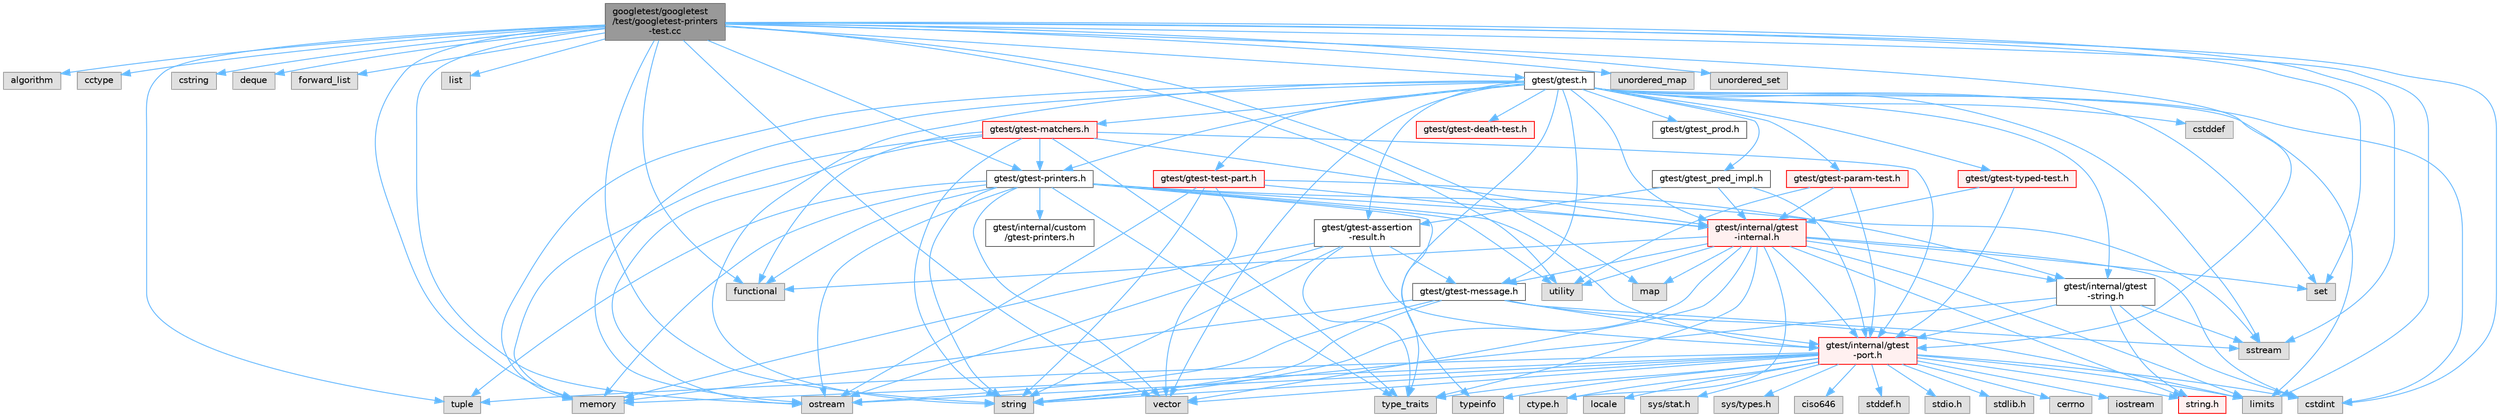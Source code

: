 digraph "googletest/googletest/test/googletest-printers-test.cc"
{
 // LATEX_PDF_SIZE
  bgcolor="transparent";
  edge [fontname=Helvetica,fontsize=10,labelfontname=Helvetica,labelfontsize=10];
  node [fontname=Helvetica,fontsize=10,shape=box,height=0.2,width=0.4];
  Node1 [id="Node000001",label="googletest/googletest\l/test/googletest-printers\l-test.cc",height=0.2,width=0.4,color="gray40", fillcolor="grey60", style="filled", fontcolor="black",tooltip=" "];
  Node1 -> Node2 [id="edge131_Node000001_Node000002",color="steelblue1",style="solid",tooltip=" "];
  Node2 [id="Node000002",label="algorithm",height=0.2,width=0.4,color="grey60", fillcolor="#E0E0E0", style="filled",tooltip=" "];
  Node1 -> Node3 [id="edge132_Node000001_Node000003",color="steelblue1",style="solid",tooltip=" "];
  Node3 [id="Node000003",label="cctype",height=0.2,width=0.4,color="grey60", fillcolor="#E0E0E0", style="filled",tooltip=" "];
  Node1 -> Node4 [id="edge133_Node000001_Node000004",color="steelblue1",style="solid",tooltip=" "];
  Node4 [id="Node000004",label="cstdint",height=0.2,width=0.4,color="grey60", fillcolor="#E0E0E0", style="filled",tooltip=" "];
  Node1 -> Node5 [id="edge134_Node000001_Node000005",color="steelblue1",style="solid",tooltip=" "];
  Node5 [id="Node000005",label="cstring",height=0.2,width=0.4,color="grey60", fillcolor="#E0E0E0", style="filled",tooltip=" "];
  Node1 -> Node6 [id="edge135_Node000001_Node000006",color="steelblue1",style="solid",tooltip=" "];
  Node6 [id="Node000006",label="deque",height=0.2,width=0.4,color="grey60", fillcolor="#E0E0E0", style="filled",tooltip=" "];
  Node1 -> Node7 [id="edge136_Node000001_Node000007",color="steelblue1",style="solid",tooltip=" "];
  Node7 [id="Node000007",label="forward_list",height=0.2,width=0.4,color="grey60", fillcolor="#E0E0E0", style="filled",tooltip=" "];
  Node1 -> Node8 [id="edge137_Node000001_Node000008",color="steelblue1",style="solid",tooltip=" "];
  Node8 [id="Node000008",label="functional",height=0.2,width=0.4,color="grey60", fillcolor="#E0E0E0", style="filled",tooltip=" "];
  Node1 -> Node9 [id="edge138_Node000001_Node000009",color="steelblue1",style="solid",tooltip=" "];
  Node9 [id="Node000009",label="limits",height=0.2,width=0.4,color="grey60", fillcolor="#E0E0E0", style="filled",tooltip=" "];
  Node1 -> Node10 [id="edge139_Node000001_Node000010",color="steelblue1",style="solid",tooltip=" "];
  Node10 [id="Node000010",label="list",height=0.2,width=0.4,color="grey60", fillcolor="#E0E0E0", style="filled",tooltip=" "];
  Node1 -> Node11 [id="edge140_Node000001_Node000011",color="steelblue1",style="solid",tooltip=" "];
  Node11 [id="Node000011",label="map",height=0.2,width=0.4,color="grey60", fillcolor="#E0E0E0", style="filled",tooltip=" "];
  Node1 -> Node12 [id="edge141_Node000001_Node000012",color="steelblue1",style="solid",tooltip=" "];
  Node12 [id="Node000012",label="memory",height=0.2,width=0.4,color="grey60", fillcolor="#E0E0E0", style="filled",tooltip=" "];
  Node1 -> Node13 [id="edge142_Node000001_Node000013",color="steelblue1",style="solid",tooltip=" "];
  Node13 [id="Node000013",label="ostream",height=0.2,width=0.4,color="grey60", fillcolor="#E0E0E0", style="filled",tooltip=" "];
  Node1 -> Node14 [id="edge143_Node000001_Node000014",color="steelblue1",style="solid",tooltip=" "];
  Node14 [id="Node000014",label="set",height=0.2,width=0.4,color="grey60", fillcolor="#E0E0E0", style="filled",tooltip=" "];
  Node1 -> Node15 [id="edge144_Node000001_Node000015",color="steelblue1",style="solid",tooltip=" "];
  Node15 [id="Node000015",label="sstream",height=0.2,width=0.4,color="grey60", fillcolor="#E0E0E0", style="filled",tooltip=" "];
  Node1 -> Node16 [id="edge145_Node000001_Node000016",color="steelblue1",style="solid",tooltip=" "];
  Node16 [id="Node000016",label="string",height=0.2,width=0.4,color="grey60", fillcolor="#E0E0E0", style="filled",tooltip=" "];
  Node1 -> Node17 [id="edge146_Node000001_Node000017",color="steelblue1",style="solid",tooltip=" "];
  Node17 [id="Node000017",label="tuple",height=0.2,width=0.4,color="grey60", fillcolor="#E0E0E0", style="filled",tooltip=" "];
  Node1 -> Node18 [id="edge147_Node000001_Node000018",color="steelblue1",style="solid",tooltip=" "];
  Node18 [id="Node000018",label="unordered_map",height=0.2,width=0.4,color="grey60", fillcolor="#E0E0E0", style="filled",tooltip=" "];
  Node1 -> Node19 [id="edge148_Node000001_Node000019",color="steelblue1",style="solid",tooltip=" "];
  Node19 [id="Node000019",label="unordered_set",height=0.2,width=0.4,color="grey60", fillcolor="#E0E0E0", style="filled",tooltip=" "];
  Node1 -> Node20 [id="edge149_Node000001_Node000020",color="steelblue1",style="solid",tooltip=" "];
  Node20 [id="Node000020",label="utility",height=0.2,width=0.4,color="grey60", fillcolor="#E0E0E0", style="filled",tooltip=" "];
  Node1 -> Node21 [id="edge150_Node000001_Node000021",color="steelblue1",style="solid",tooltip=" "];
  Node21 [id="Node000021",label="vector",height=0.2,width=0.4,color="grey60", fillcolor="#E0E0E0", style="filled",tooltip=" "];
  Node1 -> Node22 [id="edge151_Node000001_Node000022",color="steelblue1",style="solid",tooltip=" "];
  Node22 [id="Node000022",label="gtest/gtest-printers.h",height=0.2,width=0.4,color="grey40", fillcolor="white", style="filled",URL="$gtest-printers_8h.html",tooltip=" "];
  Node22 -> Node8 [id="edge152_Node000022_Node000008",color="steelblue1",style="solid",tooltip=" "];
  Node22 -> Node12 [id="edge153_Node000022_Node000012",color="steelblue1",style="solid",tooltip=" "];
  Node22 -> Node13 [id="edge154_Node000022_Node000013",color="steelblue1",style="solid",tooltip=" "];
  Node22 -> Node15 [id="edge155_Node000022_Node000015",color="steelblue1",style="solid",tooltip=" "];
  Node22 -> Node16 [id="edge156_Node000022_Node000016",color="steelblue1",style="solid",tooltip=" "];
  Node22 -> Node17 [id="edge157_Node000022_Node000017",color="steelblue1",style="solid",tooltip=" "];
  Node22 -> Node23 [id="edge158_Node000022_Node000023",color="steelblue1",style="solid",tooltip=" "];
  Node23 [id="Node000023",label="type_traits",height=0.2,width=0.4,color="grey60", fillcolor="#E0E0E0", style="filled",tooltip=" "];
  Node22 -> Node24 [id="edge159_Node000022_Node000024",color="steelblue1",style="solid",tooltip=" "];
  Node24 [id="Node000024",label="typeinfo",height=0.2,width=0.4,color="grey60", fillcolor="#E0E0E0", style="filled",tooltip=" "];
  Node22 -> Node20 [id="edge160_Node000022_Node000020",color="steelblue1",style="solid",tooltip=" "];
  Node22 -> Node21 [id="edge161_Node000022_Node000021",color="steelblue1",style="solid",tooltip=" "];
  Node22 -> Node25 [id="edge162_Node000022_Node000025",color="steelblue1",style="solid",tooltip=" "];
  Node25 [id="Node000025",label="gtest/internal/gtest\l-internal.h",height=0.2,width=0.4,color="red", fillcolor="#FFF0F0", style="filled",URL="$gtest-internal_8h.html",tooltip=" "];
  Node25 -> Node26 [id="edge163_Node000025_Node000026",color="steelblue1",style="solid",tooltip=" "];
  Node26 [id="Node000026",label="gtest/internal/gtest\l-port.h",height=0.2,width=0.4,color="red", fillcolor="#FFF0F0", style="filled",URL="$gtest-port_8h.html",tooltip=" "];
  Node26 -> Node27 [id="edge164_Node000026_Node000027",color="steelblue1",style="solid",tooltip=" "];
  Node27 [id="Node000027",label="ciso646",height=0.2,width=0.4,color="grey60", fillcolor="#E0E0E0", style="filled",tooltip=" "];
  Node26 -> Node28 [id="edge165_Node000026_Node000028",color="steelblue1",style="solid",tooltip=" "];
  Node28 [id="Node000028",label="ctype.h",height=0.2,width=0.4,color="grey60", fillcolor="#E0E0E0", style="filled",tooltip=" "];
  Node26 -> Node29 [id="edge166_Node000026_Node000029",color="steelblue1",style="solid",tooltip=" "];
  Node29 [id="Node000029",label="stddef.h",height=0.2,width=0.4,color="grey60", fillcolor="#E0E0E0", style="filled",tooltip=" "];
  Node26 -> Node30 [id="edge167_Node000026_Node000030",color="steelblue1",style="solid",tooltip=" "];
  Node30 [id="Node000030",label="stdio.h",height=0.2,width=0.4,color="grey60", fillcolor="#E0E0E0", style="filled",tooltip=" "];
  Node26 -> Node31 [id="edge168_Node000026_Node000031",color="steelblue1",style="solid",tooltip=" "];
  Node31 [id="Node000031",label="stdlib.h",height=0.2,width=0.4,color="grey60", fillcolor="#E0E0E0", style="filled",tooltip=" "];
  Node26 -> Node32 [id="edge169_Node000026_Node000032",color="steelblue1",style="solid",tooltip=" "];
  Node32 [id="Node000032",label="string.h",height=0.2,width=0.4,color="red", fillcolor="#FFF0F0", style="filled",URL="$string_8h.html",tooltip=" "];
  Node26 -> Node41 [id="edge170_Node000026_Node000041",color="steelblue1",style="solid",tooltip=" "];
  Node41 [id="Node000041",label="cerrno",height=0.2,width=0.4,color="grey60", fillcolor="#E0E0E0", style="filled",tooltip=" "];
  Node26 -> Node4 [id="edge171_Node000026_Node000004",color="steelblue1",style="solid",tooltip=" "];
  Node26 -> Node42 [id="edge172_Node000026_Node000042",color="steelblue1",style="solid",tooltip=" "];
  Node42 [id="Node000042",label="iostream",height=0.2,width=0.4,color="grey60", fillcolor="#E0E0E0", style="filled",tooltip=" "];
  Node26 -> Node9 [id="edge173_Node000026_Node000009",color="steelblue1",style="solid",tooltip=" "];
  Node26 -> Node43 [id="edge174_Node000026_Node000043",color="steelblue1",style="solid",tooltip=" "];
  Node43 [id="Node000043",label="locale",height=0.2,width=0.4,color="grey60", fillcolor="#E0E0E0", style="filled",tooltip=" "];
  Node26 -> Node12 [id="edge175_Node000026_Node000012",color="steelblue1",style="solid",tooltip=" "];
  Node26 -> Node13 [id="edge176_Node000026_Node000013",color="steelblue1",style="solid",tooltip=" "];
  Node26 -> Node16 [id="edge177_Node000026_Node000016",color="steelblue1",style="solid",tooltip=" "];
  Node26 -> Node17 [id="edge178_Node000026_Node000017",color="steelblue1",style="solid",tooltip=" "];
  Node26 -> Node23 [id="edge179_Node000026_Node000023",color="steelblue1",style="solid",tooltip=" "];
  Node26 -> Node21 [id="edge180_Node000026_Node000021",color="steelblue1",style="solid",tooltip=" "];
  Node26 -> Node44 [id="edge181_Node000026_Node000044",color="steelblue1",style="solid",tooltip=" "];
  Node44 [id="Node000044",label="sys/stat.h",height=0.2,width=0.4,color="grey60", fillcolor="#E0E0E0", style="filled",tooltip=" "];
  Node26 -> Node45 [id="edge182_Node000026_Node000045",color="steelblue1",style="solid",tooltip=" "];
  Node45 [id="Node000045",label="sys/types.h",height=0.2,width=0.4,color="grey60", fillcolor="#E0E0E0", style="filled",tooltip=" "];
  Node26 -> Node24 [id="edge183_Node000026_Node000024",color="steelblue1",style="solid",tooltip=" "];
  Node25 -> Node28 [id="edge184_Node000025_Node000028",color="steelblue1",style="solid",tooltip=" "];
  Node25 -> Node32 [id="edge185_Node000025_Node000032",color="steelblue1",style="solid",tooltip=" "];
  Node25 -> Node4 [id="edge186_Node000025_Node000004",color="steelblue1",style="solid",tooltip=" "];
  Node25 -> Node8 [id="edge187_Node000025_Node000008",color="steelblue1",style="solid",tooltip=" "];
  Node25 -> Node9 [id="edge188_Node000025_Node000009",color="steelblue1",style="solid",tooltip=" "];
  Node25 -> Node11 [id="edge189_Node000025_Node000011",color="steelblue1",style="solid",tooltip=" "];
  Node25 -> Node14 [id="edge190_Node000025_Node000014",color="steelblue1",style="solid",tooltip=" "];
  Node25 -> Node16 [id="edge191_Node000025_Node000016",color="steelblue1",style="solid",tooltip=" "];
  Node25 -> Node23 [id="edge192_Node000025_Node000023",color="steelblue1",style="solid",tooltip=" "];
  Node25 -> Node20 [id="edge193_Node000025_Node000020",color="steelblue1",style="solid",tooltip=" "];
  Node25 -> Node21 [id="edge194_Node000025_Node000021",color="steelblue1",style="solid",tooltip=" "];
  Node25 -> Node52 [id="edge195_Node000025_Node000052",color="steelblue1",style="solid",tooltip=" "];
  Node52 [id="Node000052",label="gtest/gtest-message.h",height=0.2,width=0.4,color="grey40", fillcolor="white", style="filled",URL="$gtest-message_8h.html",tooltip=" "];
  Node52 -> Node9 [id="edge196_Node000052_Node000009",color="steelblue1",style="solid",tooltip=" "];
  Node52 -> Node12 [id="edge197_Node000052_Node000012",color="steelblue1",style="solid",tooltip=" "];
  Node52 -> Node13 [id="edge198_Node000052_Node000013",color="steelblue1",style="solid",tooltip=" "];
  Node52 -> Node15 [id="edge199_Node000052_Node000015",color="steelblue1",style="solid",tooltip=" "];
  Node52 -> Node16 [id="edge200_Node000052_Node000016",color="steelblue1",style="solid",tooltip=" "];
  Node52 -> Node26 [id="edge201_Node000052_Node000026",color="steelblue1",style="solid",tooltip=" "];
  Node25 -> Node54 [id="edge202_Node000025_Node000054",color="steelblue1",style="solid",tooltip=" "];
  Node54 [id="Node000054",label="gtest/internal/gtest\l-string.h",height=0.2,width=0.4,color="grey40", fillcolor="white", style="filled",URL="$gtest-string_8h.html",tooltip=" "];
  Node54 -> Node32 [id="edge203_Node000054_Node000032",color="steelblue1",style="solid",tooltip=" "];
  Node54 -> Node4 [id="edge204_Node000054_Node000004",color="steelblue1",style="solid",tooltip=" "];
  Node54 -> Node15 [id="edge205_Node000054_Node000015",color="steelblue1",style="solid",tooltip=" "];
  Node54 -> Node16 [id="edge206_Node000054_Node000016",color="steelblue1",style="solid",tooltip=" "];
  Node54 -> Node26 [id="edge207_Node000054_Node000026",color="steelblue1",style="solid",tooltip=" "];
  Node22 -> Node26 [id="edge208_Node000022_Node000026",color="steelblue1",style="solid",tooltip=" "];
  Node22 -> Node56 [id="edge209_Node000022_Node000056",color="steelblue1",style="solid",tooltip=" "];
  Node56 [id="Node000056",label="gtest/internal/custom\l/gtest-printers.h",height=0.2,width=0.4,color="grey40", fillcolor="white", style="filled",URL="$internal_2custom_2gtest-printers_8h.html",tooltip=" "];
  Node1 -> Node57 [id="edge210_Node000001_Node000057",color="steelblue1",style="solid",tooltip=" "];
  Node57 [id="Node000057",label="gtest/gtest.h",height=0.2,width=0.4,color="grey40", fillcolor="white", style="filled",URL="$gtest_8h.html",tooltip=" "];
  Node57 -> Node35 [id="edge211_Node000057_Node000035",color="steelblue1",style="solid",tooltip=" "];
  Node35 [id="Node000035",label="cstddef",height=0.2,width=0.4,color="grey60", fillcolor="#E0E0E0", style="filled",tooltip=" "];
  Node57 -> Node4 [id="edge212_Node000057_Node000004",color="steelblue1",style="solid",tooltip=" "];
  Node57 -> Node9 [id="edge213_Node000057_Node000009",color="steelblue1",style="solid",tooltip=" "];
  Node57 -> Node12 [id="edge214_Node000057_Node000012",color="steelblue1",style="solid",tooltip=" "];
  Node57 -> Node13 [id="edge215_Node000057_Node000013",color="steelblue1",style="solid",tooltip=" "];
  Node57 -> Node14 [id="edge216_Node000057_Node000014",color="steelblue1",style="solid",tooltip=" "];
  Node57 -> Node15 [id="edge217_Node000057_Node000015",color="steelblue1",style="solid",tooltip=" "];
  Node57 -> Node16 [id="edge218_Node000057_Node000016",color="steelblue1",style="solid",tooltip=" "];
  Node57 -> Node23 [id="edge219_Node000057_Node000023",color="steelblue1",style="solid",tooltip=" "];
  Node57 -> Node21 [id="edge220_Node000057_Node000021",color="steelblue1",style="solid",tooltip=" "];
  Node57 -> Node58 [id="edge221_Node000057_Node000058",color="steelblue1",style="solid",tooltip=" "];
  Node58 [id="Node000058",label="gtest/gtest-assertion\l-result.h",height=0.2,width=0.4,color="grey40", fillcolor="white", style="filled",URL="$gtest-assertion-result_8h.html",tooltip=" "];
  Node58 -> Node12 [id="edge222_Node000058_Node000012",color="steelblue1",style="solid",tooltip=" "];
  Node58 -> Node13 [id="edge223_Node000058_Node000013",color="steelblue1",style="solid",tooltip=" "];
  Node58 -> Node16 [id="edge224_Node000058_Node000016",color="steelblue1",style="solid",tooltip=" "];
  Node58 -> Node23 [id="edge225_Node000058_Node000023",color="steelblue1",style="solid",tooltip=" "];
  Node58 -> Node52 [id="edge226_Node000058_Node000052",color="steelblue1",style="solid",tooltip=" "];
  Node58 -> Node26 [id="edge227_Node000058_Node000026",color="steelblue1",style="solid",tooltip=" "];
  Node57 -> Node59 [id="edge228_Node000057_Node000059",color="steelblue1",style="solid",tooltip=" "];
  Node59 [id="Node000059",label="gtest/gtest-death-test.h",height=0.2,width=0.4,color="red", fillcolor="#FFF0F0", style="filled",URL="$gtest-death-test_8h.html",tooltip=" "];
  Node57 -> Node61 [id="edge229_Node000057_Node000061",color="steelblue1",style="solid",tooltip=" "];
  Node61 [id="Node000061",label="gtest/gtest-matchers.h",height=0.2,width=0.4,color="red", fillcolor="#FFF0F0", style="filled",URL="$gtest-matchers_8h.html",tooltip=" "];
  Node61 -> Node8 [id="edge230_Node000061_Node000008",color="steelblue1",style="solid",tooltip=" "];
  Node61 -> Node12 [id="edge231_Node000061_Node000012",color="steelblue1",style="solid",tooltip=" "];
  Node61 -> Node13 [id="edge232_Node000061_Node000013",color="steelblue1",style="solid",tooltip=" "];
  Node61 -> Node16 [id="edge233_Node000061_Node000016",color="steelblue1",style="solid",tooltip=" "];
  Node61 -> Node23 [id="edge234_Node000061_Node000023",color="steelblue1",style="solid",tooltip=" "];
  Node61 -> Node22 [id="edge235_Node000061_Node000022",color="steelblue1",style="solid",tooltip=" "];
  Node61 -> Node25 [id="edge236_Node000061_Node000025",color="steelblue1",style="solid",tooltip=" "];
  Node61 -> Node26 [id="edge237_Node000061_Node000026",color="steelblue1",style="solid",tooltip=" "];
  Node57 -> Node52 [id="edge238_Node000057_Node000052",color="steelblue1",style="solid",tooltip=" "];
  Node57 -> Node63 [id="edge239_Node000057_Node000063",color="steelblue1",style="solid",tooltip=" "];
  Node63 [id="Node000063",label="gtest/gtest-param-test.h",height=0.2,width=0.4,color="red", fillcolor="#FFF0F0", style="filled",URL="$gtest-param-test_8h.html",tooltip=" "];
  Node63 -> Node20 [id="edge240_Node000063_Node000020",color="steelblue1",style="solid",tooltip=" "];
  Node63 -> Node25 [id="edge241_Node000063_Node000025",color="steelblue1",style="solid",tooltip=" "];
  Node63 -> Node26 [id="edge242_Node000063_Node000026",color="steelblue1",style="solid",tooltip=" "];
  Node57 -> Node22 [id="edge243_Node000057_Node000022",color="steelblue1",style="solid",tooltip=" "];
  Node57 -> Node66 [id="edge244_Node000057_Node000066",color="steelblue1",style="solid",tooltip=" "];
  Node66 [id="Node000066",label="gtest/gtest-test-part.h",height=0.2,width=0.4,color="red", fillcolor="#FFF0F0", style="filled",URL="$gtest-test-part_8h.html",tooltip=" "];
  Node66 -> Node13 [id="edge245_Node000066_Node000013",color="steelblue1",style="solid",tooltip=" "];
  Node66 -> Node16 [id="edge246_Node000066_Node000016",color="steelblue1",style="solid",tooltip=" "];
  Node66 -> Node21 [id="edge247_Node000066_Node000021",color="steelblue1",style="solid",tooltip=" "];
  Node66 -> Node25 [id="edge248_Node000066_Node000025",color="steelblue1",style="solid",tooltip=" "];
  Node66 -> Node54 [id="edge249_Node000066_Node000054",color="steelblue1",style="solid",tooltip=" "];
  Node57 -> Node68 [id="edge250_Node000057_Node000068",color="steelblue1",style="solid",tooltip=" "];
  Node68 [id="Node000068",label="gtest/gtest-typed-test.h",height=0.2,width=0.4,color="red", fillcolor="#FFF0F0", style="filled",URL="$gtest-typed-test_8h.html",tooltip=" "];
  Node68 -> Node25 [id="edge251_Node000068_Node000025",color="steelblue1",style="solid",tooltip=" "];
  Node68 -> Node26 [id="edge252_Node000068_Node000026",color="steelblue1",style="solid",tooltip=" "];
  Node57 -> Node69 [id="edge253_Node000057_Node000069",color="steelblue1",style="solid",tooltip=" "];
  Node69 [id="Node000069",label="gtest/gtest_pred_impl.h",height=0.2,width=0.4,color="grey40", fillcolor="white", style="filled",URL="$gtest__pred__impl_8h.html",tooltip=" "];
  Node69 -> Node58 [id="edge254_Node000069_Node000058",color="steelblue1",style="solid",tooltip=" "];
  Node69 -> Node25 [id="edge255_Node000069_Node000025",color="steelblue1",style="solid",tooltip=" "];
  Node69 -> Node26 [id="edge256_Node000069_Node000026",color="steelblue1",style="solid",tooltip=" "];
  Node57 -> Node70 [id="edge257_Node000057_Node000070",color="steelblue1",style="solid",tooltip=" "];
  Node70 [id="Node000070",label="gtest/gtest_prod.h",height=0.2,width=0.4,color="grey40", fillcolor="white", style="filled",URL="$gtest__prod_8h.html",tooltip=" "];
  Node57 -> Node25 [id="edge258_Node000057_Node000025",color="steelblue1",style="solid",tooltip=" "];
  Node57 -> Node54 [id="edge259_Node000057_Node000054",color="steelblue1",style="solid",tooltip=" "];
  Node1 -> Node26 [id="edge260_Node000001_Node000026",color="steelblue1",style="solid",tooltip=" "];
}
